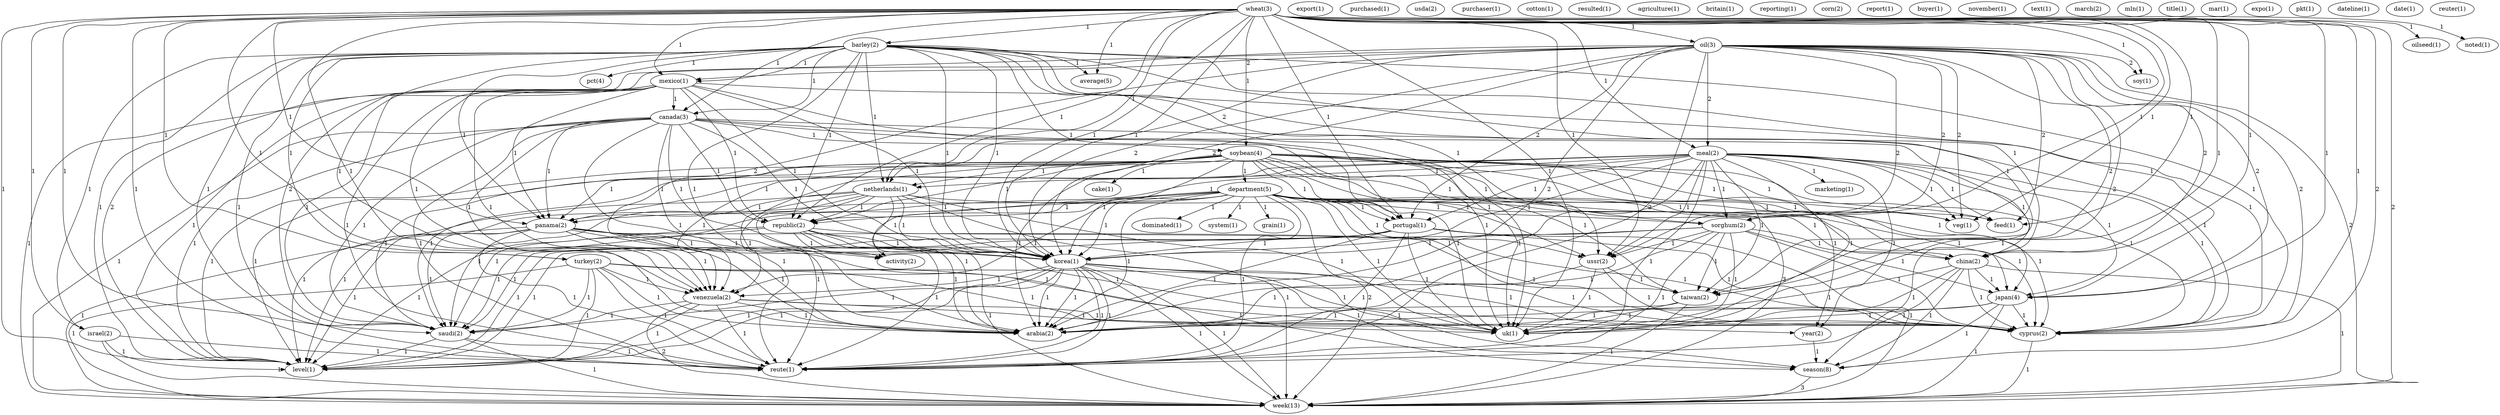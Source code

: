 digraph G {
  wheat [ label="wheat(3)" ];
  barley [ label="barley(2)" ];
  israel [ label="israel(2)" ];
  turkey [ label="turkey(2)" ];
  oil [ label="oil(3)" ];
  soy [ label="soy(1)" ];
  mexico [ label="mexico(1)" ];
  canada [ label="canada(3)" ];
  average [ label="average(5)" ];
  korea [ label="korea(1)" ];
  oilseed [ label="oilseed(1)" ];
  meal [ label="meal(2)" ];
  soybean [ label="soybean(4)" ];
  noted [ label="noted(1)" ];
  netherlands [ label="netherlands(1)" ];
  panama [ label="panama(2)" ];
  venezuela [ label="venezuela(2)" ];
  republic [ label="republic(2)" ];
  portugal [ label="portugal(1)" ];
  saudi [ label="saudi(2)" ];
  sorghum [ label="sorghum(2)" ];
  korea [ label="korea(1)" ];
  level [ label="level(1)" ];
  china [ label="china(2)" ];
  reute [ label="reute(1)" ];
  japan [ label="japan(4)" ];
  season [ label="season(8)" ];
  ussr [ label="ussr(2)" ];
  cyprus [ label="cyprus(2)" ];
  taiwan [ label="taiwan(2)" ];
  week [ label="week(13)" ];
  uk [ label="uk(1)" ];
  feed [ label="feed(1)" ];
  arabia [ label="arabia(2)" ];
  veg [ label="veg(1)" ];
  export [ label="export(1)" ];
  purchased [ label="purchased(1)" ];
  usda [ label="usda(2)" ];
  pct [ label="pct(4)" ];
  purchaser [ label="purchaser(1)" ];
  cotton [ label="cotton(1)" ];
  resulted [ label="resulted(1)" ];
  activity [ label="activity(2)" ];
  agriculture [ label="agriculture(1)" ];
  britain [ label="britain(1)" ];
  marketing [ label="marketing(1)" ];
  year [ label="year(2)" ];
  reporting [ label="reporting(1)" ];
  corn [ label="corn(2)" ];
  report [ label="report(1)" ];
  buyer [ label="buyer(1)" ];
  november [ label="november(1)" ];
  department [ label="department(5)" ];
  cake [ label="cake(1)" ];
  text [ label="text(1)" ];
  march [ label="march(2)" ];
  mln [ label="mln(1)" ];
  dominated [ label="dominated(1)" ];
  system [ label="system(1)" ];
  grain [ label="grain(1)" ];
  title [ label="title(1)" ];
  mar [ label="mar(1)" ];
  expo [ label="expo(1)" ];
  pkt [ label="pkt(1)" ];
  dateline [ label="dateline(1)" ];
  date [ label="date(1)" ];
  reuter [ label="reuter(1)" ];
  wheat -> barley [ label="1" ];
  wheat -> israel [ label="1" ];
  wheat -> turkey [ label="1" ];
  wheat -> oil [ label="1" ];
  wheat -> soy [ label="1" ];
  wheat -> mexico [ label="1" ];
  wheat -> canada [ label="1" ];
  wheat -> average [ label="1" ];
  wheat -> korea [ label="1" ];
  wheat -> oilseed [ label="1" ];
  wheat -> meal [ label="1" ];
  wheat -> soybean [ label="1" ];
  wheat -> noted [ label="1" ];
  wheat -> netherlands [ label="1" ];
  wheat -> panama [ label="1" ];
  wheat -> venezuela [ label="1" ];
  wheat -> republic [ label="1" ];
  wheat -> portugal [ label="1" ];
  wheat -> saudi [ label="1" ];
  wheat -> sorghum [ label="1" ];
  wheat -> korea [ label="1" ];
  wheat -> level [ label="1" ];
  wheat -> china [ label="1" ];
  wheat -> reute [ label="1" ];
  wheat -> japan [ label="1" ];
  wheat -> season [ label="2" ];
  wheat -> ussr [ label="1" ];
  wheat -> cyprus [ label="1" ];
  wheat -> taiwan [ label="1" ];
  wheat -> week [ label="2" ];
  wheat -> uk [ label="1" ];
  wheat -> feed [ label="1" ];
  wheat -> arabia [ label="1" ];
  wheat -> veg [ label="1" ];
  barley -> pct [ label="1" ];
  barley -> israel [ label="1" ];
  barley -> turkey [ label="1" ];
  barley -> mexico [ label="1" ];
  barley -> canada [ label="1" ];
  barley -> average [ label="1" ];
  barley -> korea [ label="1" ];
  barley -> netherlands [ label="1" ];
  barley -> panama [ label="1" ];
  barley -> venezuela [ label="1" ];
  barley -> republic [ label="1" ];
  barley -> portugal [ label="1" ];
  barley -> saudi [ label="1" ];
  barley -> korea [ label="1" ];
  barley -> level [ label="1" ];
  barley -> china [ label="1" ];
  barley -> reute [ label="1" ];
  barley -> japan [ label="1" ];
  barley -> ussr [ label="1" ];
  barley -> cyprus [ label="1" ];
  barley -> taiwan [ label="1" ];
  barley -> uk [ label="1" ];
  barley -> arabia [ label="1" ];
  israel -> level [ label="1" ];
  israel -> reute [ label="1" ];
  israel -> week [ label="1" ];
  turkey -> venezuela [ label="1" ];
  turkey -> saudi [ label="1" ];
  turkey -> level [ label="1" ];
  turkey -> reute [ label="1" ];
  turkey -> season [ label="1" ];
  turkey -> cyprus [ label="1" ];
  turkey -> week [ label="1" ];
  turkey -> uk [ label="1" ];
  turkey -> arabia [ label="1" ];
  oil -> soy [ label="2" ];
  oil -> mexico [ label="2" ];
  oil -> korea [ label="2" ];
  oil -> meal [ label="2" ];
  oil -> netherlands [ label="2" ];
  oil -> venezuela [ label="2" ];
  oil -> portugal [ label="2" ];
  oil -> saudi [ label="2" ];
  oil -> sorghum [ label="2" ];
  oil -> korea [ label="2" ];
  oil -> level [ label="2" ];
  oil -> china [ label="2" ];
  oil -> reute [ label="2" ];
  oil -> japan [ label="2" ];
  oil -> ussr [ label="2" ];
  oil -> cyprus [ label="2" ];
  oil -> taiwan [ label="2" ];
  oil -> week [ label="2" ];
  oil -> uk [ label="2" ];
  oil -> feed [ label="2" ];
  oil -> arabia [ label="2" ];
  oil -> veg [ label="2" ];
  mexico -> canada [ label="1" ];
  mexico -> korea [ label="1" ];
  mexico -> panama [ label="1" ];
  mexico -> venezuela [ label="1" ];
  mexico -> republic [ label="1" ];
  mexico -> saudi [ label="1" ];
  mexico -> korea [ label="1" ];
  mexico -> level [ label="1" ];
  mexico -> reute [ label="1" ];
  mexico -> cyprus [ label="1" ];
  mexico -> week [ label="1" ];
  mexico -> uk [ label="1" ];
  mexico -> arabia [ label="1" ];
  canada -> korea [ label="1" ];
  canada -> soybean [ label="1" ];
  canada -> panama [ label="1" ];
  canada -> venezuela [ label="1" ];
  canada -> republic [ label="1" ];
  canada -> saudi [ label="1" ];
  canada -> korea [ label="1" ];
  canada -> activity [ label="1" ];
  canada -> level [ label="1" ];
  canada -> reute [ label="1" ];
  canada -> season [ label="1" ];
  canada -> cyprus [ label="1" ];
  canada -> week [ label="1" ];
  canada -> uk [ label="1" ];
  canada -> arabia [ label="1" ];
  korea -> venezuela [ label="1" ];
  korea -> saudi [ label="1" ];
  korea -> level [ label="1" ];
  korea -> reute [ label="1" ];
  korea -> season [ label="1" ];
  korea -> cyprus [ label="1" ];
  korea -> week [ label="1" ];
  korea -> arabia [ label="1" ];
  meal -> marketing [ label="1" ];
  meal -> netherlands [ label="1" ];
  meal -> panama [ label="1" ];
  meal -> republic [ label="1" ];
  meal -> portugal [ label="1" ];
  meal -> saudi [ label="1" ];
  meal -> sorghum [ label="1" ];
  meal -> korea [ label="1" ];
  meal -> level [ label="1" ];
  meal -> china [ label="1" ];
  meal -> year [ label="1" ];
  meal -> reute [ label="1" ];
  meal -> japan [ label="1" ];
  meal -> ussr [ label="1" ];
  meal -> cyprus [ label="1" ];
  meal -> taiwan [ label="1" ];
  meal -> uk [ label="1" ];
  meal -> feed [ label="1" ];
  meal -> arabia [ label="1" ];
  meal -> veg [ label="1" ];
  soybean -> netherlands [ label="1" ];
  soybean -> department [ label="1" ];
  soybean -> panama [ label="1" ];
  soybean -> cake [ label="1" ];
  soybean -> venezuela [ label="1" ];
  soybean -> republic [ label="1" ];
  soybean -> portugal [ label="1" ];
  soybean -> saudi [ label="1" ];
  soybean -> sorghum [ label="1" ];
  soybean -> korea [ label="1" ];
  soybean -> level [ label="1" ];
  soybean -> china [ label="1" ];
  soybean -> year [ label="1" ];
  soybean -> reute [ label="1" ];
  soybean -> japan [ label="1" ];
  soybean -> ussr [ label="1" ];
  soybean -> cyprus [ label="1" ];
  soybean -> taiwan [ label="1" ];
  soybean -> week [ label="3" ];
  soybean -> uk [ label="1" ];
  soybean -> feed [ label="1" ];
  soybean -> arabia [ label="1" ];
  soybean -> veg [ label="1" ];
  netherlands -> panama [ label="1" ];
  netherlands -> venezuela [ label="1" ];
  netherlands -> republic [ label="1" ];
  netherlands -> saudi [ label="1" ];
  netherlands -> korea [ label="1" ];
  netherlands -> level [ label="1" ];
  netherlands -> reute [ label="1" ];
  netherlands -> cyprus [ label="1" ];
  netherlands -> week [ label="1" ];
  netherlands -> uk [ label="1" ];
  netherlands -> arabia [ label="1" ];
  department -> panama [ label="1" ];
  department -> venezuela [ label="1" ];
  department -> republic [ label="1" ];
  department -> portugal [ label="1" ];
  department -> saudi [ label="1" ];
  department -> dominated [ label="1" ];
  department -> sorghum [ label="1" ];
  department -> system [ label="1" ];
  department -> korea [ label="1" ];
  department -> activity [ label="1" ];
  department -> grain [ label="1" ];
  department -> level [ label="1" ];
  department -> china [ label="1" ];
  department -> reute [ label="1" ];
  department -> japan [ label="1" ];
  department -> ussr [ label="1" ];
  department -> cyprus [ label="1" ];
  department -> taiwan [ label="1" ];
  department -> week [ label="2" ];
  department -> uk [ label="1" ];
  department -> feed [ label="1" ];
  department -> arabia [ label="1" ];
  department -> veg [ label="1" ];
  panama -> venezuela [ label="1" ];
  panama -> saudi [ label="1" ];
  panama -> korea [ label="1" ];
  panama -> activity [ label="1" ];
  panama -> level [ label="1" ];
  panama -> reute [ label="1" ];
  panama -> cyprus [ label="1" ];
  panama -> week [ label="1" ];
  panama -> uk [ label="1" ];
  panama -> arabia [ label="1" ];
  venezuela -> saudi [ label="1" ];
  venezuela -> level [ label="1" ];
  venezuela -> year [ label="1" ];
  venezuela -> reute [ label="1" ];
  venezuela -> cyprus [ label="1" ];
  venezuela -> week [ label="2" ];
  venezuela -> arabia [ label="1" ];
  republic -> saudi [ label="1" ];
  republic -> korea [ label="1" ];
  republic -> activity [ label="1" ];
  republic -> level [ label="1" ];
  republic -> reute [ label="1" ];
  republic -> cyprus [ label="1" ];
  republic -> week [ label="1" ];
  republic -> uk [ label="1" ];
  republic -> arabia [ label="1" ];
  portugal -> saudi [ label="1" ];
  portugal -> korea [ label="1" ];
  portugal -> level [ label="1" ];
  portugal -> reute [ label="1" ];
  portugal -> cyprus [ label="1" ];
  portugal -> week [ label="1" ];
  portugal -> uk [ label="1" ];
  portugal -> arabia [ label="1" ];
  saudi -> level [ label="1" ];
  saudi -> reute [ label="1" ];
  saudi -> week [ label="1" ];
  sorghum -> korea [ label="1" ];
  sorghum -> level [ label="1" ];
  sorghum -> china [ label="1" ];
  sorghum -> reute [ label="1" ];
  sorghum -> japan [ label="1" ];
  sorghum -> ussr [ label="1" ];
  sorghum -> cyprus [ label="1" ];
  sorghum -> taiwan [ label="1" ];
  sorghum -> uk [ label="1" ];
  sorghum -> arabia [ label="1" ];
  korea -> level [ label="1" ];
  korea -> reute [ label="1" ];
  korea -> season [ label="1" ];
  korea -> cyprus [ label="1" ];
  korea -> week [ label="1" ];
  korea -> arabia [ label="1" ];
  china -> reute [ label="1" ];
  china -> japan [ label="1" ];
  china -> season [ label="1" ];
  china -> cyprus [ label="1" ];
  china -> week [ label="1" ];
  china -> uk [ label="1" ];
  china -> arabia [ label="1" ];
  year -> season [ label="1" ];
  japan -> season [ label="1" ];
  japan -> cyprus [ label="1" ];
  japan -> week [ label="1" ];
  japan -> uk [ label="1" ];
  japan -> arabia [ label="1" ];
  season -> week [ label="3" ];
  ussr -> cyprus [ label="1" ];
  ussr -> taiwan [ label="1" ];
  ussr -> uk [ label="1" ];
  ussr -> arabia [ label="1" ];
  cyprus -> week [ label="1" ];
  taiwan -> week [ label="1" ];
  taiwan -> uk [ label="1" ];
  taiwan -> arabia [ label="1" ];
}
